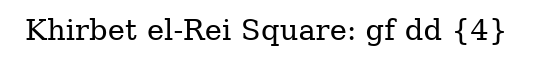 
graph gf_dd__4_ {
	splines=ortho;
	overlap=false;
	newrank=true;
	labelloc=top;
	labeljust="l";
	
	page=8;
	ranksep=0.75;
	label="Khirbet el-Rei Square: gf dd {4}"
}